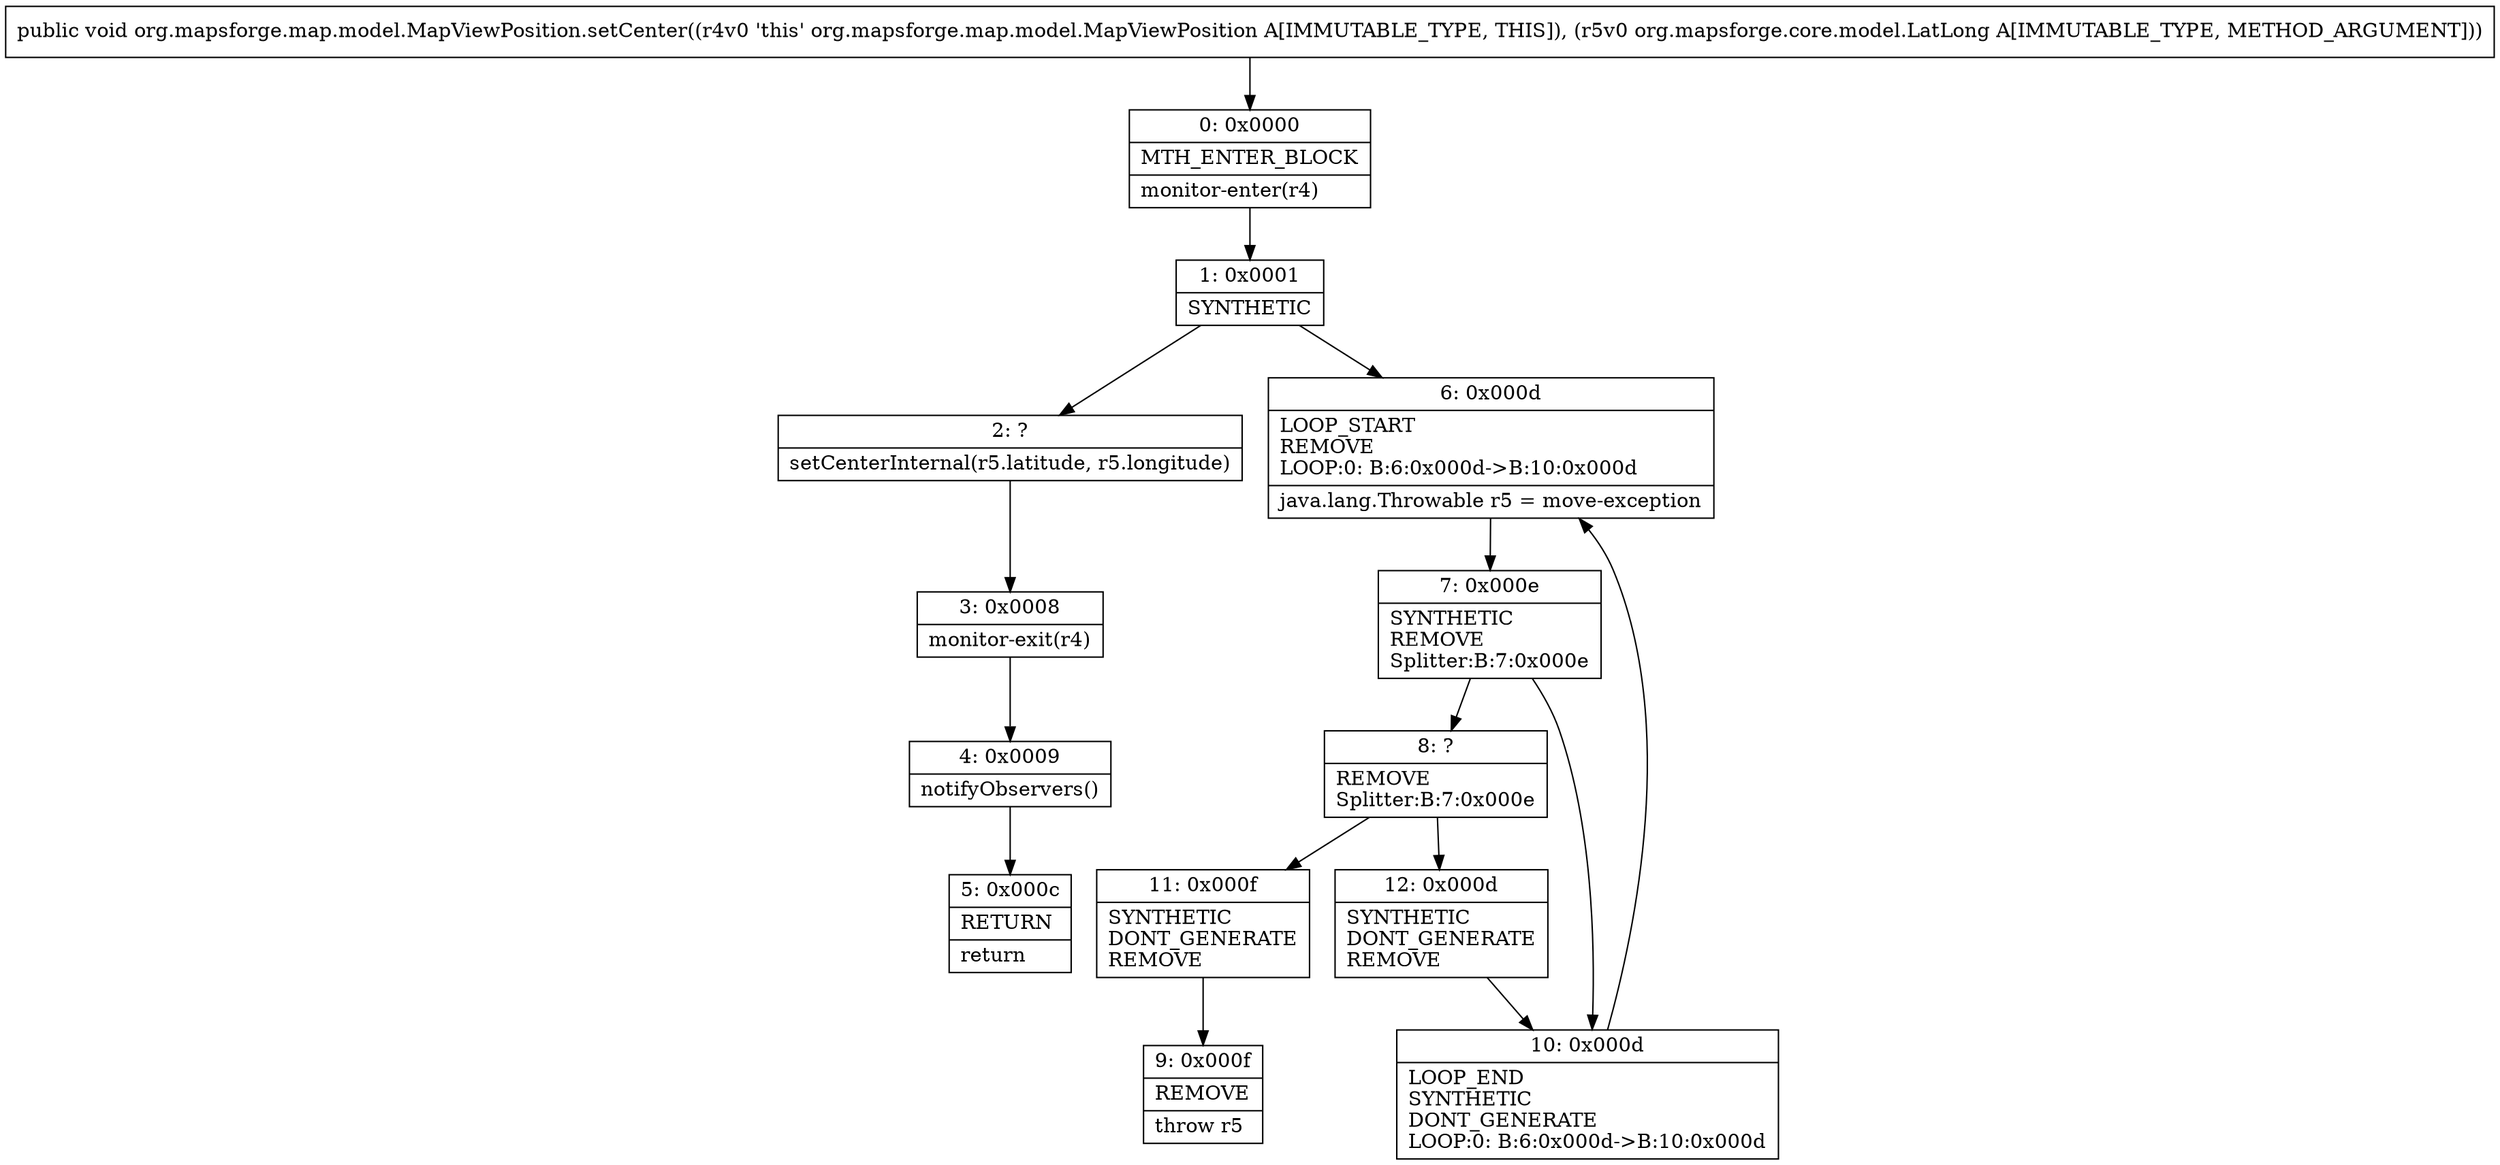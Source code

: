 digraph "CFG fororg.mapsforge.map.model.MapViewPosition.setCenter(Lorg\/mapsforge\/core\/model\/LatLong;)V" {
Node_0 [shape=record,label="{0\:\ 0x0000|MTH_ENTER_BLOCK\l|monitor\-enter(r4)\l}"];
Node_1 [shape=record,label="{1\:\ 0x0001|SYNTHETIC\l}"];
Node_2 [shape=record,label="{2\:\ ?|setCenterInternal(r5.latitude, r5.longitude)\l}"];
Node_3 [shape=record,label="{3\:\ 0x0008|monitor\-exit(r4)\l}"];
Node_4 [shape=record,label="{4\:\ 0x0009|notifyObservers()\l}"];
Node_5 [shape=record,label="{5\:\ 0x000c|RETURN\l|return\l}"];
Node_6 [shape=record,label="{6\:\ 0x000d|LOOP_START\lREMOVE\lLOOP:0: B:6:0x000d\-\>B:10:0x000d\l|java.lang.Throwable r5 = move\-exception\l}"];
Node_7 [shape=record,label="{7\:\ 0x000e|SYNTHETIC\lREMOVE\lSplitter:B:7:0x000e\l}"];
Node_8 [shape=record,label="{8\:\ ?|REMOVE\lSplitter:B:7:0x000e\l}"];
Node_9 [shape=record,label="{9\:\ 0x000f|REMOVE\l|throw r5\l}"];
Node_10 [shape=record,label="{10\:\ 0x000d|LOOP_END\lSYNTHETIC\lDONT_GENERATE\lLOOP:0: B:6:0x000d\-\>B:10:0x000d\l}"];
Node_11 [shape=record,label="{11\:\ 0x000f|SYNTHETIC\lDONT_GENERATE\lREMOVE\l}"];
Node_12 [shape=record,label="{12\:\ 0x000d|SYNTHETIC\lDONT_GENERATE\lREMOVE\l}"];
MethodNode[shape=record,label="{public void org.mapsforge.map.model.MapViewPosition.setCenter((r4v0 'this' org.mapsforge.map.model.MapViewPosition A[IMMUTABLE_TYPE, THIS]), (r5v0 org.mapsforge.core.model.LatLong A[IMMUTABLE_TYPE, METHOD_ARGUMENT])) }"];
MethodNode -> Node_0;
Node_0 -> Node_1;
Node_1 -> Node_2;
Node_1 -> Node_6;
Node_2 -> Node_3;
Node_3 -> Node_4;
Node_4 -> Node_5;
Node_6 -> Node_7;
Node_7 -> Node_8;
Node_7 -> Node_10;
Node_8 -> Node_11;
Node_8 -> Node_12;
Node_10 -> Node_6;
Node_11 -> Node_9;
Node_12 -> Node_10;
}


